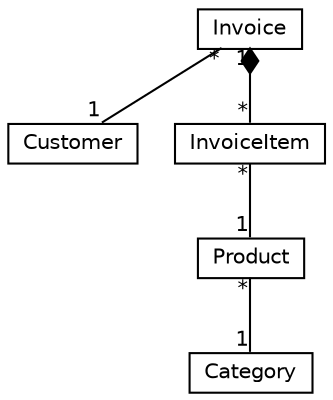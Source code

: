 #!/usr/local/bin/dot
#
# Class diagram 
# Generated by UMLGraph version 281411 (http://www.spinellis.gr/umlgraph/)
#

digraph G {
graph [fontnames="svg"]
edge [fontname="Helvetica",fontsize=10,labelfontname="Helvetica",labelfontsize=10,color="black"];
node [fontname="Helvetica",fontcolor="black",fontsize=10,shape=plaintext,margin=0,width=0,height=0];
nodesep=0.25;
ranksep=0.5;
// gr.spinellis.basic.invoice.Customer
c174 [label=<<table title="gr.spinellis.basic.invoice.Customer" border="0" cellborder="1" cellspacing="0" cellpadding="2"><tr><td><table border="0" cellspacing="0" cellpadding="1"><tr><td align="center" balign="center"> Customer </td></tr></table></td></tr></table>>];
// gr.spinellis.basic.invoice.InvoiceItem
c175 [label=<<table title="gr.spinellis.basic.invoice.InvoiceItem" border="0" cellborder="1" cellspacing="0" cellpadding="2"><tr><td><table border="0" cellspacing="0" cellpadding="1"><tr><td align="center" balign="center"> InvoiceItem </td></tr></table></td></tr></table>>];
// gr.spinellis.basic.invoice.Invoice
c176 [label=<<table title="gr.spinellis.basic.invoice.Invoice" border="0" cellborder="1" cellspacing="0" cellpadding="2"><tr><td><table border="0" cellspacing="0" cellpadding="1"><tr><td align="center" balign="center"> Invoice </td></tr></table></td></tr></table>>];
// gr.spinellis.basic.product.Product
c177 [label=<<table title="gr.spinellis.basic.product.Product" border="0" cellborder="1" cellspacing="0" cellpadding="2"><tr><td><table border="0" cellspacing="0" cellpadding="1"><tr><td align="center" balign="center"> Product </td></tr></table></td></tr></table>>];
// gr.spinellis.basic.product.Category
c178 [label=<<table title="gr.spinellis.basic.product.Category" border="0" cellborder="1" cellspacing="0" cellpadding="2"><tr><td><table border="0" cellspacing="0" cellpadding="1"><tr><td align="center" balign="center"> Category </td></tr></table></td></tr></table>>];
// gr.spinellis.basic.invoice.InvoiceItem assoc gr.spinellis.basic.product.Product
c175 -> c177 [arrowhead=none,weight=2,taillabel="*",headlabel="1"];
// gr.spinellis.basic.invoice.Invoice composed gr.spinellis.basic.invoice.InvoiceItem
c176 -> c175 [arrowhead=none,arrowtail=diamond,dir=back,weight=6,taillabel="1",headlabel="*"];
// gr.spinellis.basic.invoice.Invoice assoc gr.spinellis.basic.invoice.Customer
c176 -> c174 [arrowhead=none,weight=2,taillabel="*",headlabel="1"];
// gr.spinellis.basic.product.Product assoc gr.spinellis.basic.product.Category
c177 -> c178 [arrowhead=none,weight=2,taillabel="*",headlabel="1"];
}

